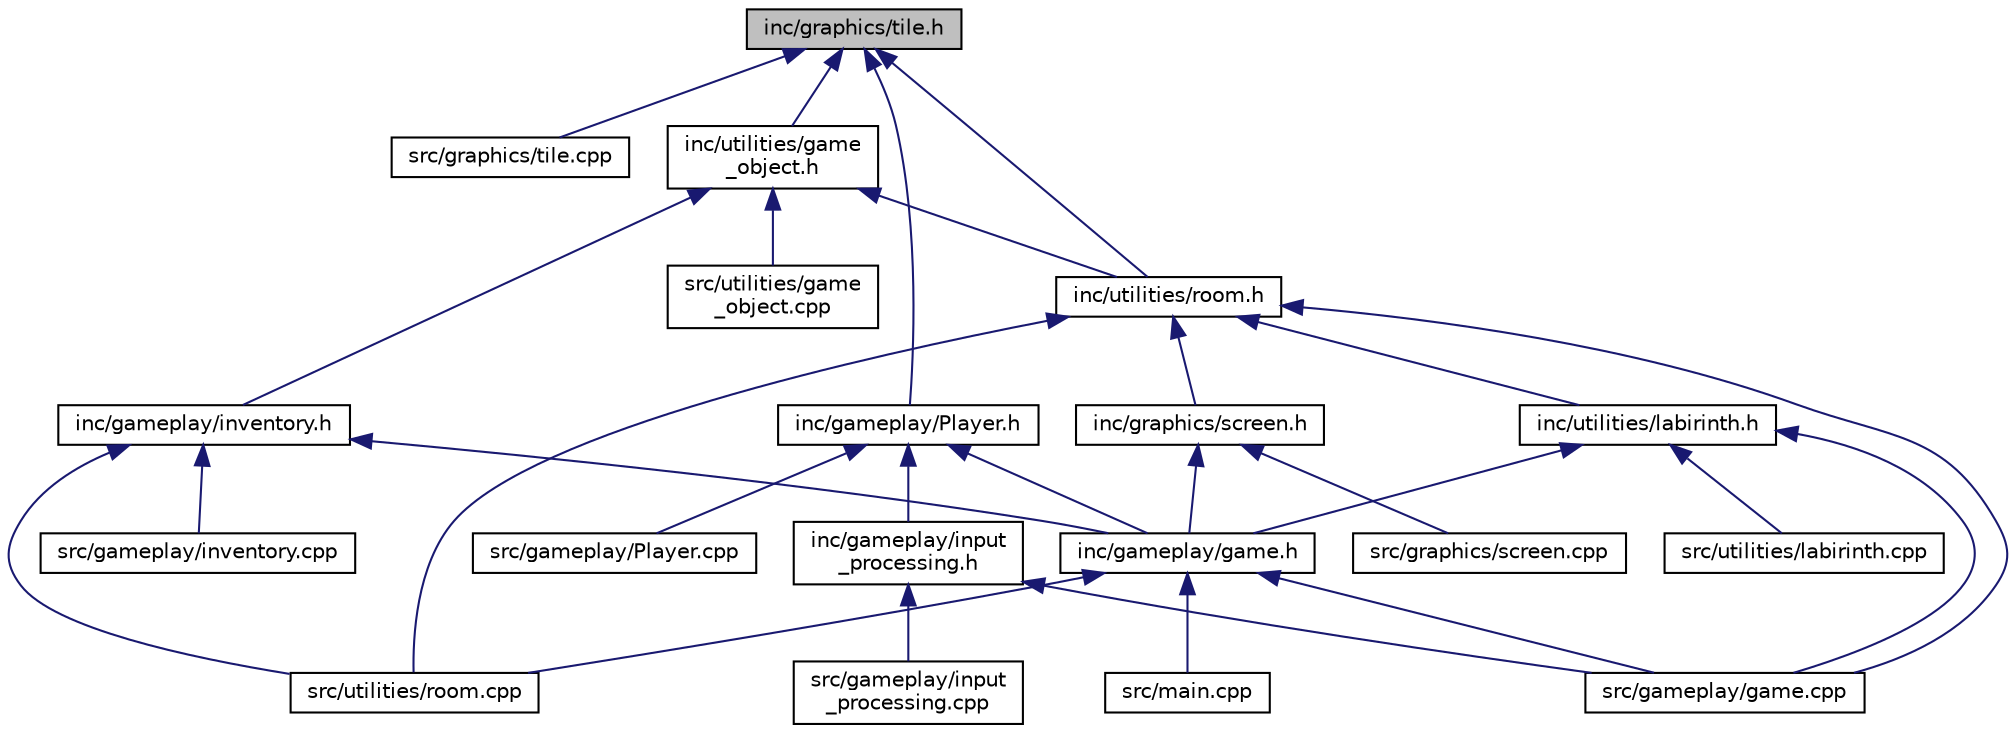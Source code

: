digraph "inc/graphics/tile.h"
{
 // LATEX_PDF_SIZE
  edge [fontname="Helvetica",fontsize="10",labelfontname="Helvetica",labelfontsize="10"];
  node [fontname="Helvetica",fontsize="10",shape=record];
  Node1 [label="inc/graphics/tile.h",height=0.2,width=0.4,color="black", fillcolor="grey75", style="filled", fontcolor="black",tooltip=" "];
  Node1 -> Node2 [dir="back",color="midnightblue",fontsize="10",style="solid"];
  Node2 [label="src/graphics/tile.cpp",height=0.2,width=0.4,color="black", fillcolor="white", style="filled",URL="$tile_8cpp.html",tooltip=" "];
  Node1 -> Node3 [dir="back",color="midnightblue",fontsize="10",style="solid"];
  Node3 [label="inc/gameplay/Player.h",height=0.2,width=0.4,color="black", fillcolor="white", style="filled",URL="$Player_8h.html",tooltip="Point, PlayerActionection and Player classes."];
  Node3 -> Node4 [dir="back",color="midnightblue",fontsize="10",style="solid"];
  Node4 [label="src/gameplay/Player.cpp",height=0.2,width=0.4,color="black", fillcolor="white", style="filled",URL="$Player_8cpp.html",tooltip=" "];
  Node3 -> Node5 [dir="back",color="midnightblue",fontsize="10",style="solid"];
  Node5 [label="inc/gameplay/game.h",height=0.2,width=0.4,color="black", fillcolor="white", style="filled",URL="$game_8h.html",tooltip="Storage class, which holds the game state."];
  Node5 -> Node6 [dir="back",color="midnightblue",fontsize="10",style="solid"];
  Node6 [label="src/gameplay/game.cpp",height=0.2,width=0.4,color="black", fillcolor="white", style="filled",URL="$game_8cpp.html",tooltip=" "];
  Node5 -> Node7 [dir="back",color="midnightblue",fontsize="10",style="solid"];
  Node7 [label="src/main.cpp",height=0.2,width=0.4,color="black", fillcolor="white", style="filled",URL="$main_8cpp.html",tooltip=" "];
  Node5 -> Node8 [dir="back",color="midnightblue",fontsize="10",style="solid"];
  Node8 [label="src/utilities/room.cpp",height=0.2,width=0.4,color="black", fillcolor="white", style="filled",URL="$room_8cpp.html",tooltip=" "];
  Node3 -> Node9 [dir="back",color="midnightblue",fontsize="10",style="solid"];
  Node9 [label="inc/gameplay/input\l_processing.h",height=0.2,width=0.4,color="black", fillcolor="white", style="filled",URL="$input__processing_8h.html",tooltip=" "];
  Node9 -> Node6 [dir="back",color="midnightblue",fontsize="10",style="solid"];
  Node9 -> Node10 [dir="back",color="midnightblue",fontsize="10",style="solid"];
  Node10 [label="src/gameplay/input\l_processing.cpp",height=0.2,width=0.4,color="black", fillcolor="white", style="filled",URL="$input__processing_8cpp.html",tooltip=" "];
  Node1 -> Node11 [dir="back",color="midnightblue",fontsize="10",style="solid"];
  Node11 [label="inc/utilities/game\l_object.h",height=0.2,width=0.4,color="black", fillcolor="white", style="filled",URL="$game__object_8h.html",tooltip=" "];
  Node11 -> Node12 [dir="back",color="midnightblue",fontsize="10",style="solid"];
  Node12 [label="src/utilities/game\l_object.cpp",height=0.2,width=0.4,color="black", fillcolor="white", style="filled",URL="$game__object_8cpp.html",tooltip=" "];
  Node11 -> Node13 [dir="back",color="midnightblue",fontsize="10",style="solid"];
  Node13 [label="inc/gameplay/inventory.h",height=0.2,width=0.4,color="black", fillcolor="white", style="filled",URL="$inventory_8h.html",tooltip=" "];
  Node13 -> Node14 [dir="back",color="midnightblue",fontsize="10",style="solid"];
  Node14 [label="src/gameplay/inventory.cpp",height=0.2,width=0.4,color="black", fillcolor="white", style="filled",URL="$inventory_8cpp.html",tooltip=" "];
  Node13 -> Node8 [dir="back",color="midnightblue",fontsize="10",style="solid"];
  Node13 -> Node5 [dir="back",color="midnightblue",fontsize="10",style="solid"];
  Node11 -> Node15 [dir="back",color="midnightblue",fontsize="10",style="solid"];
  Node15 [label="inc/utilities/room.h",height=0.2,width=0.4,color="black", fillcolor="white", style="filled",URL="$room_8h.html",tooltip=" "];
  Node15 -> Node6 [dir="back",color="midnightblue",fontsize="10",style="solid"];
  Node15 -> Node8 [dir="back",color="midnightblue",fontsize="10",style="solid"];
  Node15 -> Node16 [dir="back",color="midnightblue",fontsize="10",style="solid"];
  Node16 [label="inc/graphics/screen.h",height=0.2,width=0.4,color="black", fillcolor="white", style="filled",URL="$screen_8h.html",tooltip="Representation of screen (it can move, etc)"];
  Node16 -> Node17 [dir="back",color="midnightblue",fontsize="10",style="solid"];
  Node17 [label="src/graphics/screen.cpp",height=0.2,width=0.4,color="black", fillcolor="white", style="filled",URL="$screen_8cpp.html",tooltip=" "];
  Node16 -> Node5 [dir="back",color="midnightblue",fontsize="10",style="solid"];
  Node15 -> Node18 [dir="back",color="midnightblue",fontsize="10",style="solid"];
  Node18 [label="inc/utilities/labirinth.h",height=0.2,width=0.4,color="black", fillcolor="white", style="filled",URL="$labirinth_8h.html",tooltip="Labitinth creation from map."];
  Node18 -> Node6 [dir="back",color="midnightblue",fontsize="10",style="solid"];
  Node18 -> Node19 [dir="back",color="midnightblue",fontsize="10",style="solid"];
  Node19 [label="src/utilities/labirinth.cpp",height=0.2,width=0.4,color="black", fillcolor="white", style="filled",URL="$labirinth_8cpp.html",tooltip=" "];
  Node18 -> Node5 [dir="back",color="midnightblue",fontsize="10",style="solid"];
  Node1 -> Node15 [dir="back",color="midnightblue",fontsize="10",style="solid"];
}
